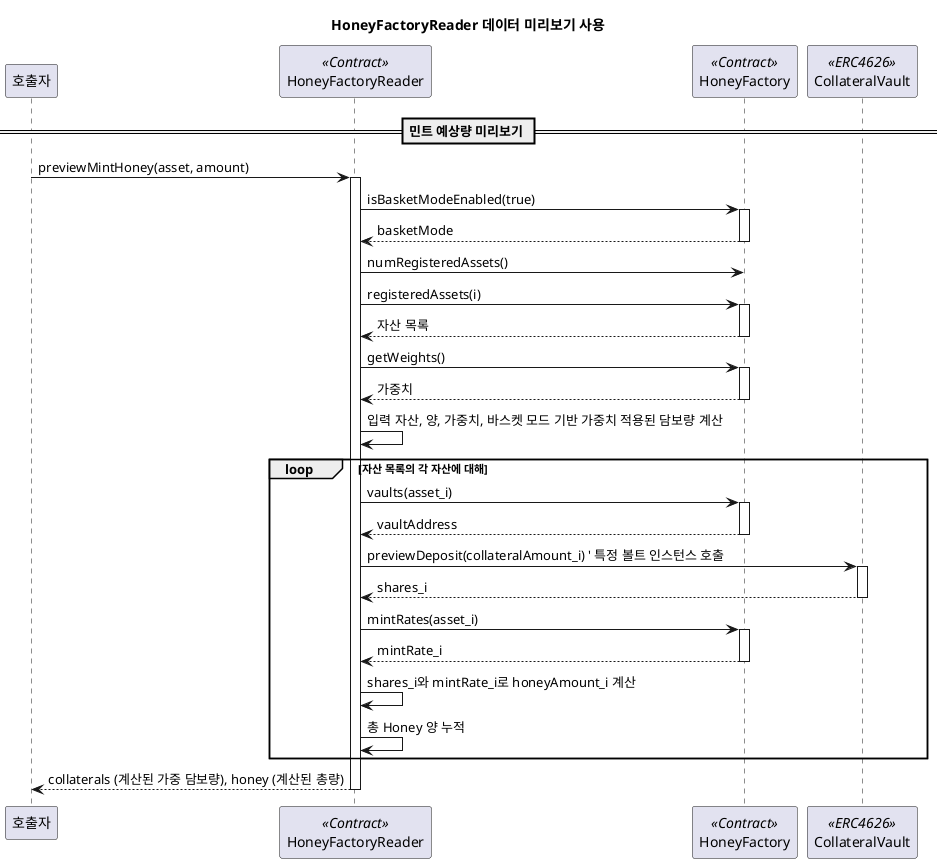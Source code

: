 @startuml HoneyReader_Sequence
title HoneyFactoryReader 데이터 미리보기 사용

participant 호출자
participant HoneyFactoryReader <<Contract>>
participant HoneyFactory <<Contract>>
participant CollateralVault <<ERC4626>>

== 민트 예상량 미리보기 ==
호출자 -> HoneyFactoryReader: previewMintHoney(asset, amount)
activate HoneyFactoryReader

HoneyFactoryReader -> HoneyFactory: isBasketModeEnabled(true)
activate HoneyFactory
HoneyFactory --> HoneyFactoryReader: basketMode
deactivate HoneyFactory

HoneyFactoryReader -> HoneyFactory: numRegisteredAssets()
HoneyFactoryReader -> HoneyFactory: registeredAssets(i)
activate HoneyFactory
HoneyFactory --> HoneyFactoryReader: 자산 목록
deactivate HoneyFactory

HoneyFactoryReader -> HoneyFactory: getWeights()
activate HoneyFactory
HoneyFactory --> HoneyFactoryReader: 가중치
deactivate HoneyFactory

HoneyFactoryReader -> HoneyFactoryReader: 입력 자산, 양, 가중치, 바스켓 모드 기반 가중치 적용된 담보량 계산

loop 자산 목록의 각 자산에 대해
 HoneyFactoryReader -> HoneyFactory: vaults(asset_i)
 activate HoneyFactory
 HoneyFactory --> HoneyFactoryReader: vaultAddress
 deactivate HoneyFactory

 HoneyFactoryReader -> CollateralVault: previewDeposit(collateralAmount_i) ' 특정 볼트 인스턴스 호출
 activate CollateralVault
 CollateralVault --> HoneyFactoryReader: shares_i
 deactivate CollateralVault

 HoneyFactoryReader -> HoneyFactory: mintRates(asset_i)
 activate HoneyFactory
 HoneyFactory --> HoneyFactoryReader: mintRate_i
 deactivate HoneyFactory

 HoneyFactoryReader -> HoneyFactoryReader: shares_i와 mintRate_i로 honeyAmount_i 계산
 HoneyFactoryReader -> HoneyFactoryReader: 총 Honey 양 누적
end

HoneyFactoryReader --> 호출자: collaterals (계산된 가중 담보량), honey (계산된 총량)
deactivate HoneyFactoryReader

@enduml 